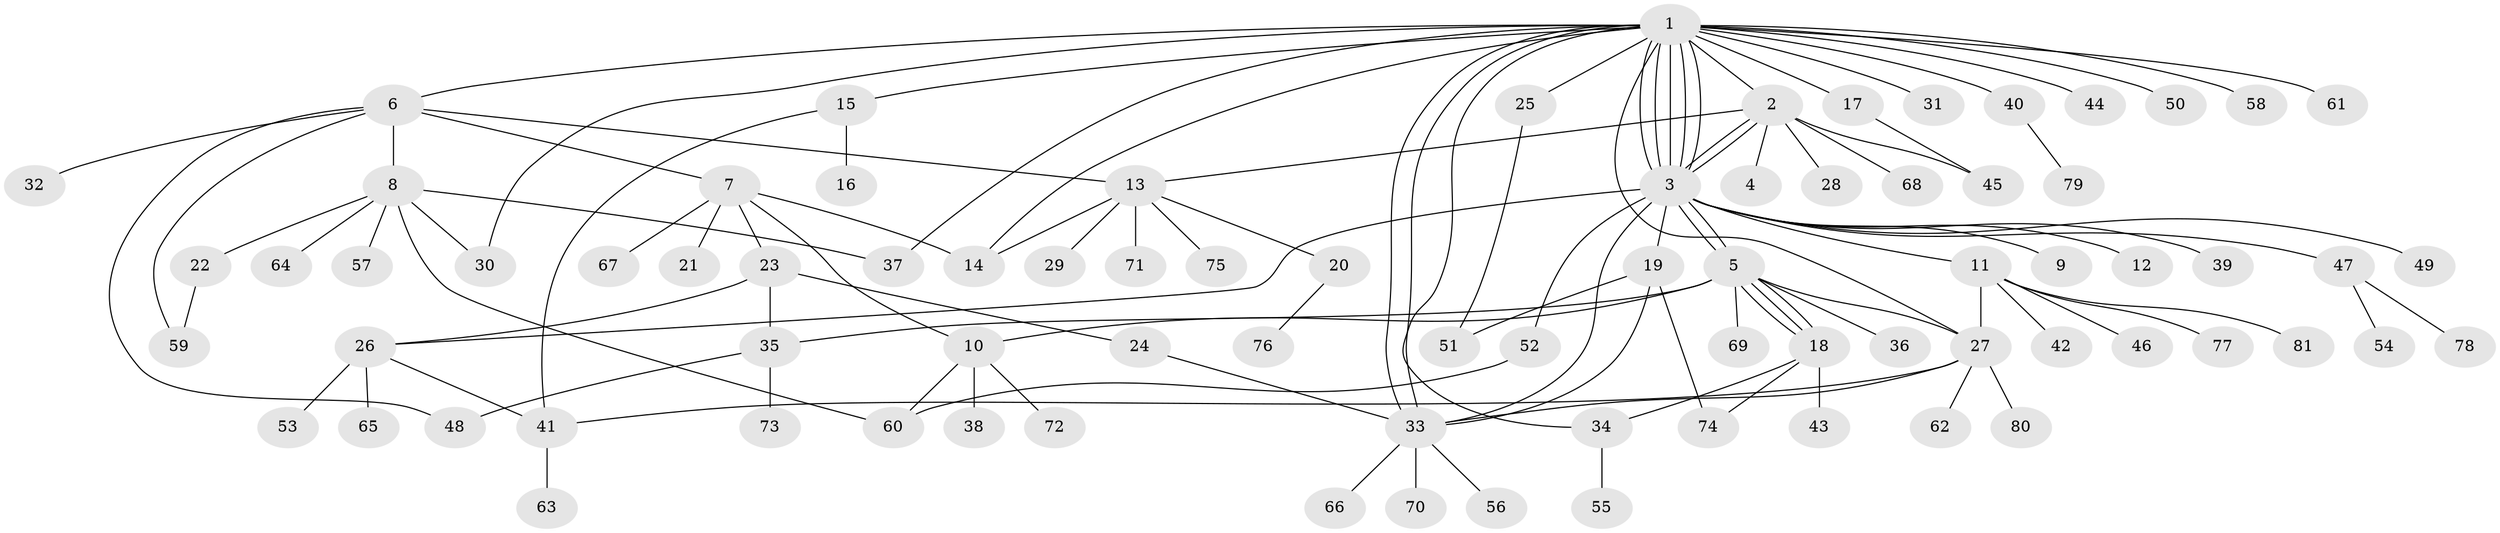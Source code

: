 // Generated by graph-tools (version 1.1) at 2025/11/02/27/25 16:11:15]
// undirected, 81 vertices, 114 edges
graph export_dot {
graph [start="1"]
  node [color=gray90,style=filled];
  1;
  2;
  3;
  4;
  5;
  6;
  7;
  8;
  9;
  10;
  11;
  12;
  13;
  14;
  15;
  16;
  17;
  18;
  19;
  20;
  21;
  22;
  23;
  24;
  25;
  26;
  27;
  28;
  29;
  30;
  31;
  32;
  33;
  34;
  35;
  36;
  37;
  38;
  39;
  40;
  41;
  42;
  43;
  44;
  45;
  46;
  47;
  48;
  49;
  50;
  51;
  52;
  53;
  54;
  55;
  56;
  57;
  58;
  59;
  60;
  61;
  62;
  63;
  64;
  65;
  66;
  67;
  68;
  69;
  70;
  71;
  72;
  73;
  74;
  75;
  76;
  77;
  78;
  79;
  80;
  81;
  1 -- 2;
  1 -- 3;
  1 -- 3;
  1 -- 3;
  1 -- 3;
  1 -- 3;
  1 -- 6;
  1 -- 14;
  1 -- 15;
  1 -- 17;
  1 -- 25;
  1 -- 27;
  1 -- 30;
  1 -- 31;
  1 -- 33;
  1 -- 33;
  1 -- 34;
  1 -- 37;
  1 -- 40;
  1 -- 44;
  1 -- 50;
  1 -- 58;
  1 -- 61;
  2 -- 3;
  2 -- 3;
  2 -- 4;
  2 -- 13;
  2 -- 28;
  2 -- 45;
  2 -- 68;
  3 -- 5;
  3 -- 5;
  3 -- 9;
  3 -- 11;
  3 -- 12;
  3 -- 19;
  3 -- 26;
  3 -- 33;
  3 -- 39;
  3 -- 47;
  3 -- 49;
  3 -- 52;
  5 -- 10;
  5 -- 18;
  5 -- 18;
  5 -- 18;
  5 -- 27;
  5 -- 35;
  5 -- 36;
  5 -- 69;
  6 -- 7;
  6 -- 8;
  6 -- 13;
  6 -- 32;
  6 -- 48;
  6 -- 59;
  7 -- 10;
  7 -- 14;
  7 -- 21;
  7 -- 23;
  7 -- 67;
  8 -- 22;
  8 -- 30;
  8 -- 37;
  8 -- 57;
  8 -- 60;
  8 -- 64;
  10 -- 38;
  10 -- 60;
  10 -- 72;
  11 -- 27;
  11 -- 42;
  11 -- 46;
  11 -- 77;
  11 -- 81;
  13 -- 14;
  13 -- 20;
  13 -- 29;
  13 -- 71;
  13 -- 75;
  15 -- 16;
  15 -- 41;
  17 -- 45;
  18 -- 34;
  18 -- 43;
  18 -- 74;
  19 -- 33;
  19 -- 51;
  19 -- 74;
  20 -- 76;
  22 -- 59;
  23 -- 24;
  23 -- 26;
  23 -- 35;
  24 -- 33;
  25 -- 51;
  26 -- 41;
  26 -- 53;
  26 -- 65;
  27 -- 33;
  27 -- 41;
  27 -- 62;
  27 -- 80;
  33 -- 56;
  33 -- 66;
  33 -- 70;
  34 -- 55;
  35 -- 48;
  35 -- 73;
  40 -- 79;
  41 -- 63;
  47 -- 54;
  47 -- 78;
  52 -- 60;
}
